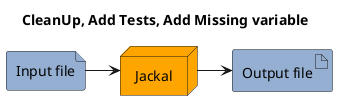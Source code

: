 @startuml
node Jackal as j #Orange
title CleanUp, Add Tests, Add Missing variable
file "Input file" as sf #94afd1
artifact "Output file" as o #94afd1
sf -right-> j
j -right-> o
@enduml